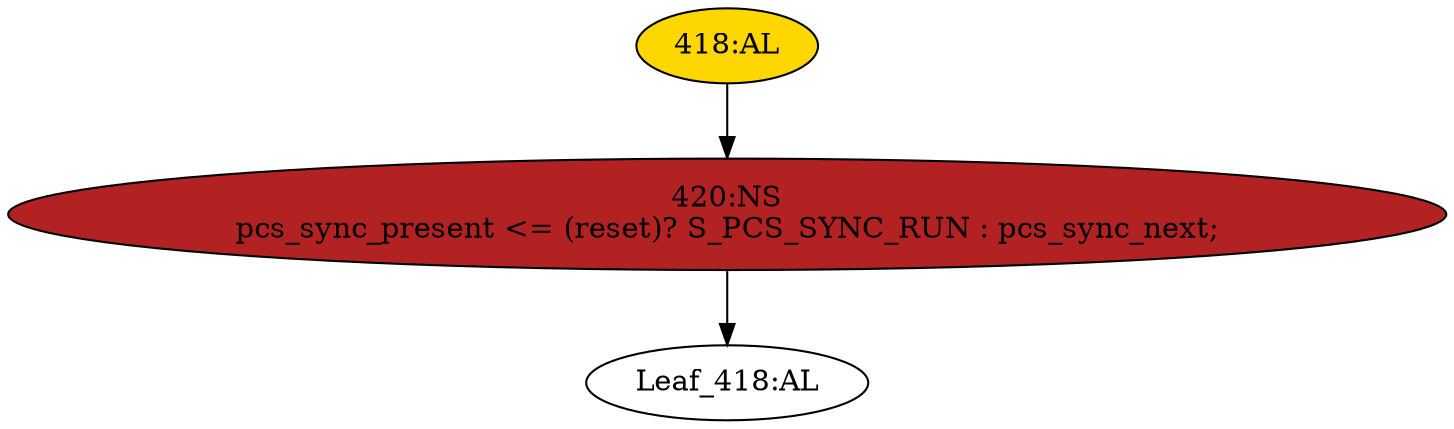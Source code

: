 strict digraph "" {
	node [label="\N"];
	"420:NS"	 [ast="<pyverilog.vparser.ast.NonblockingSubstitution object at 0x7f273e5a0050>",
		fillcolor=firebrick,
		label="420:NS
pcs_sync_present <= (reset)? S_PCS_SYNC_RUN : pcs_sync_next;",
		statements="[<pyverilog.vparser.ast.NonblockingSubstitution object at 0x7f273e5a0050>]",
		style=filled,
		typ=NonblockingSubstitution];
	"Leaf_418:AL"	 [def_var="['pcs_sync_present']",
		label="Leaf_418:AL"];
	"420:NS" -> "Leaf_418:AL"	 [cond="[]",
		lineno=None];
	"418:AL"	 [ast="<pyverilog.vparser.ast.Always object at 0x7f273e5a0310>",
		clk_sens=True,
		fillcolor=gold,
		label="418:AL",
		sens="['ck', 'reset']",
		statements="[]",
		style=filled,
		typ=Always,
		use_var="['reset', 'pcs_sync_next', 'S_PCS_SYNC_RUN']"];
	"418:AL" -> "420:NS"	 [cond="[]",
		lineno=None];
}
